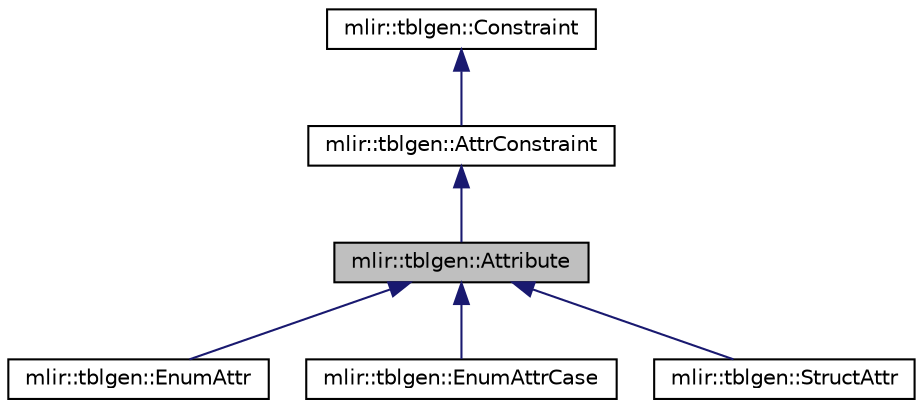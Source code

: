 digraph "mlir::tblgen::Attribute"
{
  bgcolor="transparent";
  edge [fontname="Helvetica",fontsize="10",labelfontname="Helvetica",labelfontsize="10"];
  node [fontname="Helvetica",fontsize="10",shape=record];
  Node0 [label="mlir::tblgen::Attribute",height=0.2,width=0.4,color="black", fillcolor="grey75", style="filled", fontcolor="black"];
  Node1 -> Node0 [dir="back",color="midnightblue",fontsize="10",style="solid",fontname="Helvetica"];
  Node1 [label="mlir::tblgen::AttrConstraint",height=0.2,width=0.4,color="black",URL="$classmlir_1_1tblgen_1_1AttrConstraint.html"];
  Node2 -> Node1 [dir="back",color="midnightblue",fontsize="10",style="solid",fontname="Helvetica"];
  Node2 [label="mlir::tblgen::Constraint",height=0.2,width=0.4,color="black",URL="$classmlir_1_1tblgen_1_1Constraint.html"];
  Node0 -> Node3 [dir="back",color="midnightblue",fontsize="10",style="solid",fontname="Helvetica"];
  Node3 [label="mlir::tblgen::EnumAttr",height=0.2,width=0.4,color="black",URL="$classmlir_1_1tblgen_1_1EnumAttr.html"];
  Node0 -> Node4 [dir="back",color="midnightblue",fontsize="10",style="solid",fontname="Helvetica"];
  Node4 [label="mlir::tblgen::EnumAttrCase",height=0.2,width=0.4,color="black",URL="$classmlir_1_1tblgen_1_1EnumAttrCase.html"];
  Node0 -> Node5 [dir="back",color="midnightblue",fontsize="10",style="solid",fontname="Helvetica"];
  Node5 [label="mlir::tblgen::StructAttr",height=0.2,width=0.4,color="black",URL="$classmlir_1_1tblgen_1_1StructAttr.html"];
}
